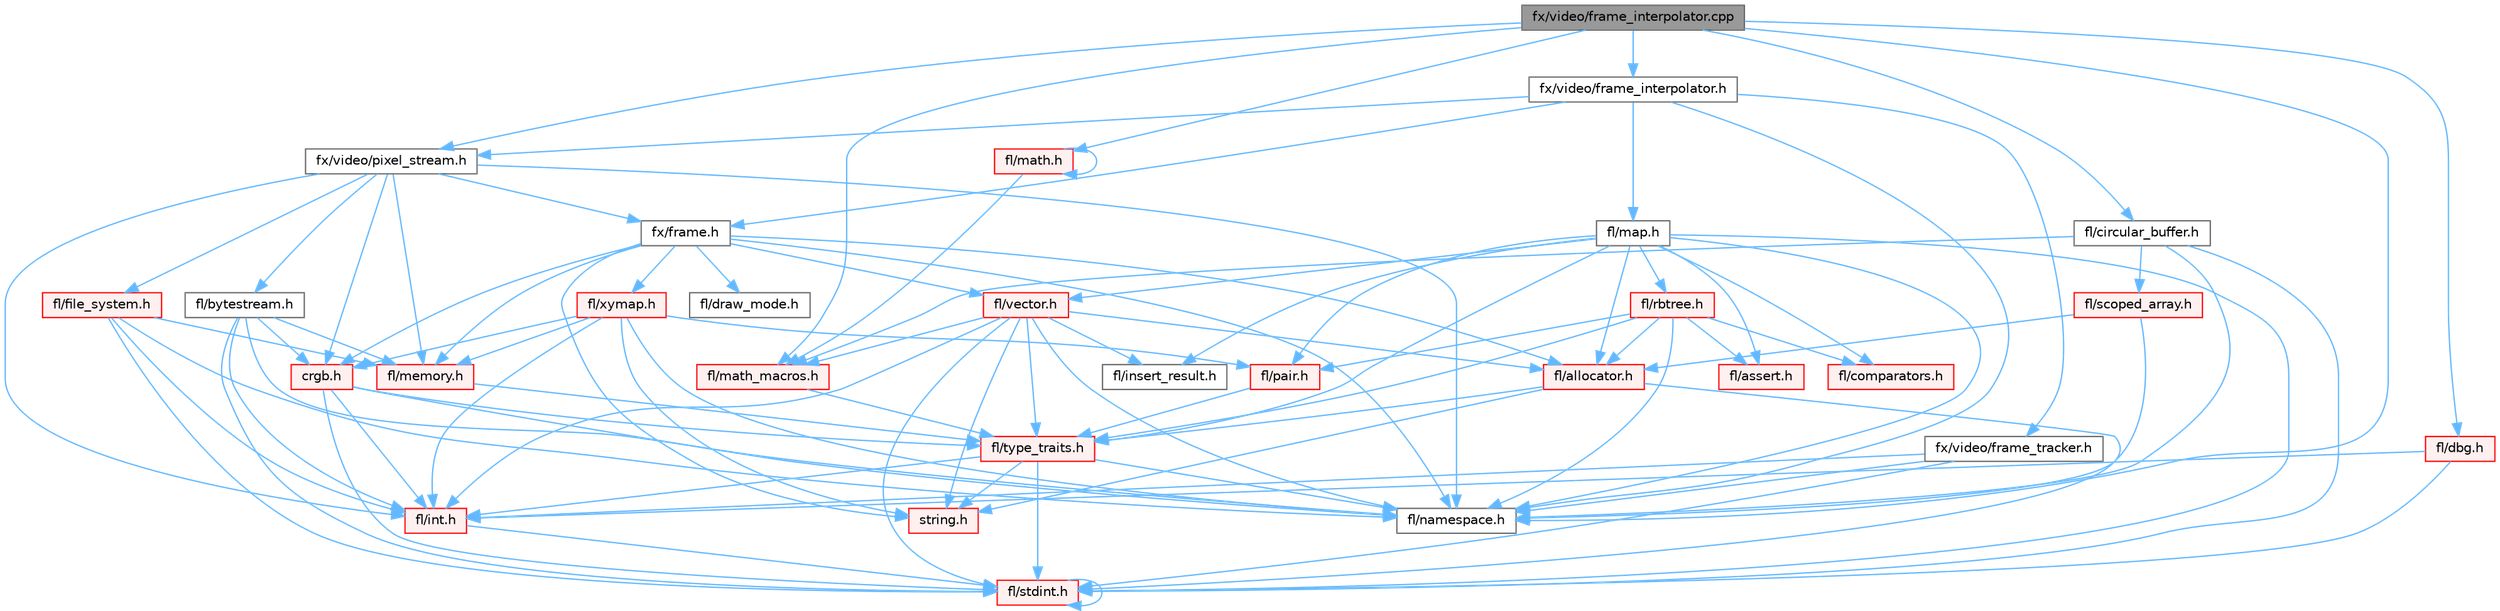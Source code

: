 digraph "fx/video/frame_interpolator.cpp"
{
 // INTERACTIVE_SVG=YES
 // LATEX_PDF_SIZE
  bgcolor="transparent";
  edge [fontname=Helvetica,fontsize=10,labelfontname=Helvetica,labelfontsize=10];
  node [fontname=Helvetica,fontsize=10,shape=box,height=0.2,width=0.4];
  Node1 [id="Node000001",label="fx/video/frame_interpolator.cpp",height=0.2,width=0.4,color="gray40", fillcolor="grey60", style="filled", fontcolor="black",tooltip=" "];
  Node1 -> Node2 [id="edge1_Node000001_Node000002",color="steelblue1",style="solid",tooltip=" "];
  Node2 [id="Node000002",label="fx/video/frame_interpolator.h",height=0.2,width=0.4,color="grey40", fillcolor="white", style="filled",URL="$d3/dda/frame__interpolator_8h.html",tooltip=" "];
  Node2 -> Node3 [id="edge2_Node000002_Node000003",color="steelblue1",style="solid",tooltip=" "];
  Node3 [id="Node000003",label="fl/map.h",height=0.2,width=0.4,color="grey40", fillcolor="white", style="filled",URL="$dc/db7/map_8h.html",tooltip=" "];
  Node3 -> Node4 [id="edge3_Node000003_Node000004",color="steelblue1",style="solid",tooltip=" "];
  Node4 [id="Node000004",label="fl/stdint.h",height=0.2,width=0.4,color="red", fillcolor="#FFF0F0", style="filled",URL="$df/dd8/stdint_8h.html",tooltip=" "];
  Node4 -> Node4 [id="edge4_Node000004_Node000004",color="steelblue1",style="solid",tooltip=" "];
  Node3 -> Node6 [id="edge5_Node000003_Node000006",color="steelblue1",style="solid",tooltip=" "];
  Node6 [id="Node000006",label="fl/assert.h",height=0.2,width=0.4,color="red", fillcolor="#FFF0F0", style="filled",URL="$dc/da7/assert_8h.html",tooltip=" "];
  Node3 -> Node8 [id="edge6_Node000003_Node000008",color="steelblue1",style="solid",tooltip=" "];
  Node8 [id="Node000008",label="fl/comparators.h",height=0.2,width=0.4,color="red", fillcolor="#FFF0F0", style="filled",URL="$dc/d7e/comparators_8h.html",tooltip=" "];
  Node3 -> Node52 [id="edge7_Node000003_Node000052",color="steelblue1",style="solid",tooltip=" "];
  Node52 [id="Node000052",label="fl/insert_result.h",height=0.2,width=0.4,color="grey40", fillcolor="white", style="filled",URL="$d1/d22/insert__result_8h.html",tooltip=" "];
  Node3 -> Node23 [id="edge8_Node000003_Node000023",color="steelblue1",style="solid",tooltip=" "];
  Node23 [id="Node000023",label="fl/namespace.h",height=0.2,width=0.4,color="grey40", fillcolor="white", style="filled",URL="$df/d2a/namespace_8h.html",tooltip="Implements the FastLED namespace macros."];
  Node3 -> Node55 [id="edge9_Node000003_Node000055",color="steelblue1",style="solid",tooltip=" "];
  Node55 [id="Node000055",label="fl/pair.h",height=0.2,width=0.4,color="red", fillcolor="#FFF0F0", style="filled",URL="$d3/d41/pair_8h.html",tooltip=" "];
  Node55 -> Node10 [id="edge10_Node000055_Node000010",color="steelblue1",style="solid",tooltip=" "];
  Node10 [id="Node000010",label="fl/type_traits.h",height=0.2,width=0.4,color="red", fillcolor="#FFF0F0", style="filled",URL="$df/d63/type__traits_8h.html",tooltip=" "];
  Node10 -> Node11 [id="edge11_Node000010_Node000011",color="steelblue1",style="solid",tooltip=" "];
  Node11 [id="Node000011",label="string.h",height=0.2,width=0.4,color="red", fillcolor="#FFF0F0", style="filled",URL="$da/d66/string_8h.html",tooltip=" "];
  Node10 -> Node4 [id="edge12_Node000010_Node000004",color="steelblue1",style="solid",tooltip=" "];
  Node10 -> Node23 [id="edge13_Node000010_Node000023",color="steelblue1",style="solid",tooltip=" "];
  Node10 -> Node13 [id="edge14_Node000010_Node000013",color="steelblue1",style="solid",tooltip=" "];
  Node13 [id="Node000013",label="fl/int.h",height=0.2,width=0.4,color="red", fillcolor="#FFF0F0", style="filled",URL="$d3/d7e/int_8h.html",tooltip=" "];
  Node13 -> Node4 [id="edge15_Node000013_Node000004",color="steelblue1",style="solid",tooltip=" "];
  Node3 -> Node10 [id="edge16_Node000003_Node000010",color="steelblue1",style="solid",tooltip=" "];
  Node3 -> Node50 [id="edge17_Node000003_Node000050",color="steelblue1",style="solid",tooltip=" "];
  Node50 [id="Node000050",label="fl/vector.h",height=0.2,width=0.4,color="red", fillcolor="#FFF0F0", style="filled",URL="$d6/d68/vector_8h.html",tooltip=" "];
  Node50 -> Node4 [id="edge18_Node000050_Node000004",color="steelblue1",style="solid",tooltip=" "];
  Node50 -> Node13 [id="edge19_Node000050_Node000013",color="steelblue1",style="solid",tooltip=" "];
  Node50 -> Node11 [id="edge20_Node000050_Node000011",color="steelblue1",style="solid",tooltip=" "];
  Node50 -> Node52 [id="edge21_Node000050_Node000052",color="steelblue1",style="solid",tooltip=" "];
  Node50 -> Node20 [id="edge22_Node000050_Node000020",color="steelblue1",style="solid",tooltip=" "];
  Node20 [id="Node000020",label="fl/math_macros.h",height=0.2,width=0.4,color="red", fillcolor="#FFF0F0", style="filled",URL="$d8/db8/math__macros_8h.html",tooltip=" "];
  Node20 -> Node10 [id="edge23_Node000020_Node000010",color="steelblue1",style="solid",tooltip=" "];
  Node50 -> Node23 [id="edge24_Node000050_Node000023",color="steelblue1",style="solid",tooltip=" "];
  Node50 -> Node32 [id="edge25_Node000050_Node000032",color="steelblue1",style="solid",tooltip=" "];
  Node32 [id="Node000032",label="fl/allocator.h",height=0.2,width=0.4,color="red", fillcolor="#FFF0F0", style="filled",URL="$da/da9/allocator_8h.html",tooltip=" "];
  Node32 -> Node11 [id="edge26_Node000032_Node000011",color="steelblue1",style="solid",tooltip=" "];
  Node32 -> Node10 [id="edge27_Node000032_Node000010",color="steelblue1",style="solid",tooltip=" "];
  Node32 -> Node4 [id="edge28_Node000032_Node000004",color="steelblue1",style="solid",tooltip=" "];
  Node50 -> Node10 [id="edge29_Node000050_Node000010",color="steelblue1",style="solid",tooltip=" "];
  Node3 -> Node56 [id="edge30_Node000003_Node000056",color="steelblue1",style="solid",tooltip=" "];
  Node56 [id="Node000056",label="fl/rbtree.h",height=0.2,width=0.4,color="red", fillcolor="#FFF0F0", style="filled",URL="$d5/ddf/rbtree_8h.html",tooltip=" "];
  Node56 -> Node6 [id="edge31_Node000056_Node000006",color="steelblue1",style="solid",tooltip=" "];
  Node56 -> Node8 [id="edge32_Node000056_Node000008",color="steelblue1",style="solid",tooltip=" "];
  Node56 -> Node23 [id="edge33_Node000056_Node000023",color="steelblue1",style="solid",tooltip=" "];
  Node56 -> Node55 [id="edge34_Node000056_Node000055",color="steelblue1",style="solid",tooltip=" "];
  Node56 -> Node10 [id="edge35_Node000056_Node000010",color="steelblue1",style="solid",tooltip=" "];
  Node56 -> Node32 [id="edge36_Node000056_Node000032",color="steelblue1",style="solid",tooltip=" "];
  Node3 -> Node32 [id="edge37_Node000003_Node000032",color="steelblue1",style="solid",tooltip=" "];
  Node2 -> Node23 [id="edge38_Node000002_Node000023",color="steelblue1",style="solid",tooltip=" "];
  Node2 -> Node61 [id="edge39_Node000002_Node000061",color="steelblue1",style="solid",tooltip=" "];
  Node61 [id="Node000061",label="fx/frame.h",height=0.2,width=0.4,color="grey40", fillcolor="white", style="filled",URL="$df/d7d/frame_8h.html",tooltip=" "];
  Node61 -> Node11 [id="edge40_Node000061_Node000011",color="steelblue1",style="solid",tooltip=" "];
  Node61 -> Node62 [id="edge41_Node000061_Node000062",color="steelblue1",style="solid",tooltip=" "];
  Node62 [id="Node000062",label="crgb.h",height=0.2,width=0.4,color="red", fillcolor="#FFF0F0", style="filled",URL="$db/dd1/crgb_8h.html",tooltip="Defines the red, green, and blue (RGB) pixel struct."];
  Node62 -> Node4 [id="edge42_Node000062_Node000004",color="steelblue1",style="solid",tooltip=" "];
  Node62 -> Node13 [id="edge43_Node000062_Node000013",color="steelblue1",style="solid",tooltip=" "];
  Node62 -> Node23 [id="edge44_Node000062_Node000023",color="steelblue1",style="solid",tooltip=" "];
  Node62 -> Node10 [id="edge45_Node000062_Node000010",color="steelblue1",style="solid",tooltip=" "];
  Node61 -> Node23 [id="edge46_Node000061_Node000023",color="steelblue1",style="solid",tooltip=" "];
  Node61 -> Node24 [id="edge47_Node000061_Node000024",color="steelblue1",style="solid",tooltip=" "];
  Node24 [id="Node000024",label="fl/memory.h",height=0.2,width=0.4,color="red", fillcolor="#FFF0F0", style="filled",URL="$dc/d18/memory_8h.html",tooltip=" "];
  Node24 -> Node10 [id="edge48_Node000024_Node000010",color="steelblue1",style="solid",tooltip=" "];
  Node61 -> Node70 [id="edge49_Node000061_Node000070",color="steelblue1",style="solid",tooltip=" "];
  Node70 [id="Node000070",label="fl/xymap.h",height=0.2,width=0.4,color="red", fillcolor="#FFF0F0", style="filled",URL="$da/d61/xymap_8h.html",tooltip=" "];
  Node70 -> Node13 [id="edge50_Node000070_Node000013",color="steelblue1",style="solid",tooltip=" "];
  Node70 -> Node23 [id="edge51_Node000070_Node000023",color="steelblue1",style="solid",tooltip=" "];
  Node70 -> Node55 [id="edge52_Node000070_Node000055",color="steelblue1",style="solid",tooltip=" "];
  Node70 -> Node11 [id="edge53_Node000070_Node000011",color="steelblue1",style="solid",tooltip=" "];
  Node70 -> Node62 [id="edge54_Node000070_Node000062",color="steelblue1",style="solid",tooltip=" "];
  Node70 -> Node24 [id="edge55_Node000070_Node000024",color="steelblue1",style="solid",tooltip=" "];
  Node61 -> Node50 [id="edge56_Node000061_Node000050",color="steelblue1",style="solid",tooltip=" "];
  Node61 -> Node32 [id="edge57_Node000061_Node000032",color="steelblue1",style="solid",tooltip=" "];
  Node61 -> Node73 [id="edge58_Node000061_Node000073",color="steelblue1",style="solid",tooltip=" "];
  Node73 [id="Node000073",label="fl/draw_mode.h",height=0.2,width=0.4,color="grey40", fillcolor="white", style="filled",URL="$d9/d35/draw__mode_8h.html",tooltip=" "];
  Node2 -> Node74 [id="edge59_Node000002_Node000074",color="steelblue1",style="solid",tooltip=" "];
  Node74 [id="Node000074",label="fx/video/frame_tracker.h",height=0.2,width=0.4,color="grey40", fillcolor="white", style="filled",URL="$d2/df7/frame__tracker_8h.html",tooltip=" "];
  Node74 -> Node4 [id="edge60_Node000074_Node000004",color="steelblue1",style="solid",tooltip=" "];
  Node74 -> Node23 [id="edge61_Node000074_Node000023",color="steelblue1",style="solid",tooltip=" "];
  Node74 -> Node13 [id="edge62_Node000074_Node000013",color="steelblue1",style="solid",tooltip=" "];
  Node2 -> Node75 [id="edge63_Node000002_Node000075",color="steelblue1",style="solid",tooltip=" "];
  Node75 [id="Node000075",label="fx/video/pixel_stream.h",height=0.2,width=0.4,color="grey40", fillcolor="white", style="filled",URL="$d3/dfa/pixel__stream_8h.html",tooltip=" "];
  Node75 -> Node62 [id="edge64_Node000075_Node000062",color="steelblue1",style="solid",tooltip=" "];
  Node75 -> Node76 [id="edge65_Node000075_Node000076",color="steelblue1",style="solid",tooltip=" "];
  Node76 [id="Node000076",label="fl/bytestream.h",height=0.2,width=0.4,color="grey40", fillcolor="white", style="filled",URL="$dd/d2b/bytestream_8h.html",tooltip=" "];
  Node76 -> Node4 [id="edge66_Node000076_Node000004",color="steelblue1",style="solid",tooltip=" "];
  Node76 -> Node23 [id="edge67_Node000076_Node000023",color="steelblue1",style="solid",tooltip=" "];
  Node76 -> Node24 [id="edge68_Node000076_Node000024",color="steelblue1",style="solid",tooltip=" "];
  Node76 -> Node13 [id="edge69_Node000076_Node000013",color="steelblue1",style="solid",tooltip=" "];
  Node76 -> Node62 [id="edge70_Node000076_Node000062",color="steelblue1",style="solid",tooltip=" "];
  Node75 -> Node77 [id="edge71_Node000075_Node000077",color="steelblue1",style="solid",tooltip=" "];
  Node77 [id="Node000077",label="fl/file_system.h",height=0.2,width=0.4,color="red", fillcolor="#FFF0F0", style="filled",URL="$d6/d8d/file__system_8h.html",tooltip=" "];
  Node77 -> Node4 [id="edge72_Node000077_Node000004",color="steelblue1",style="solid",tooltip=" "];
  Node77 -> Node13 [id="edge73_Node000077_Node000013",color="steelblue1",style="solid",tooltip=" "];
  Node77 -> Node23 [id="edge74_Node000077_Node000023",color="steelblue1",style="solid",tooltip=" "];
  Node77 -> Node24 [id="edge75_Node000077_Node000024",color="steelblue1",style="solid",tooltip=" "];
  Node75 -> Node23 [id="edge76_Node000075_Node000023",color="steelblue1",style="solid",tooltip=" "];
  Node75 -> Node24 [id="edge77_Node000075_Node000024",color="steelblue1",style="solid",tooltip=" "];
  Node75 -> Node61 [id="edge78_Node000075_Node000061",color="steelblue1",style="solid",tooltip=" "];
  Node75 -> Node13 [id="edge79_Node000075_Node000013",color="steelblue1",style="solid",tooltip=" "];
  Node1 -> Node94 [id="edge80_Node000001_Node000094",color="steelblue1",style="solid",tooltip=" "];
  Node94 [id="Node000094",label="fl/circular_buffer.h",height=0.2,width=0.4,color="grey40", fillcolor="white", style="filled",URL="$d9/d43/circular__buffer_8h.html",tooltip=" "];
  Node94 -> Node20 [id="edge81_Node000094_Node000020",color="steelblue1",style="solid",tooltip=" "];
  Node94 -> Node23 [id="edge82_Node000094_Node000023",color="steelblue1",style="solid",tooltip=" "];
  Node94 -> Node31 [id="edge83_Node000094_Node000031",color="steelblue1",style="solid",tooltip=" "];
  Node31 [id="Node000031",label="fl/scoped_array.h",height=0.2,width=0.4,color="red", fillcolor="#FFF0F0", style="filled",URL="$dc/d00/scoped__array_8h.html",tooltip=" "];
  Node31 -> Node32 [id="edge84_Node000031_Node000032",color="steelblue1",style="solid",tooltip=" "];
  Node31 -> Node23 [id="edge85_Node000031_Node000023",color="steelblue1",style="solid",tooltip=" "];
  Node94 -> Node4 [id="edge86_Node000094_Node000004",color="steelblue1",style="solid",tooltip=" "];
  Node1 -> Node20 [id="edge87_Node000001_Node000020",color="steelblue1",style="solid",tooltip=" "];
  Node1 -> Node23 [id="edge88_Node000001_Node000023",color="steelblue1",style="solid",tooltip=" "];
  Node1 -> Node75 [id="edge89_Node000001_Node000075",color="steelblue1",style="solid",tooltip=" "];
  Node1 -> Node89 [id="edge90_Node000001_Node000089",color="steelblue1",style="solid",tooltip=" "];
  Node89 [id="Node000089",label="fl/dbg.h",height=0.2,width=0.4,color="red", fillcolor="#FFF0F0", style="filled",URL="$d6/d01/dbg_8h.html",tooltip=" "];
  Node89 -> Node13 [id="edge91_Node000089_Node000013",color="steelblue1",style="solid",tooltip=" "];
  Node89 -> Node4 [id="edge92_Node000089_Node000004",color="steelblue1",style="solid",tooltip=" "];
  Node1 -> Node16 [id="edge93_Node000001_Node000016",color="steelblue1",style="solid",tooltip=" "];
  Node16 [id="Node000016",label="fl/math.h",height=0.2,width=0.4,color="red", fillcolor="#FFF0F0", style="filled",URL="$df/db1/math_8h.html",tooltip=" "];
  Node16 -> Node16 [id="edge94_Node000016_Node000016",color="steelblue1",style="solid",tooltip=" "];
  Node16 -> Node20 [id="edge95_Node000016_Node000020",color="steelblue1",style="solid",tooltip=" "];
}
